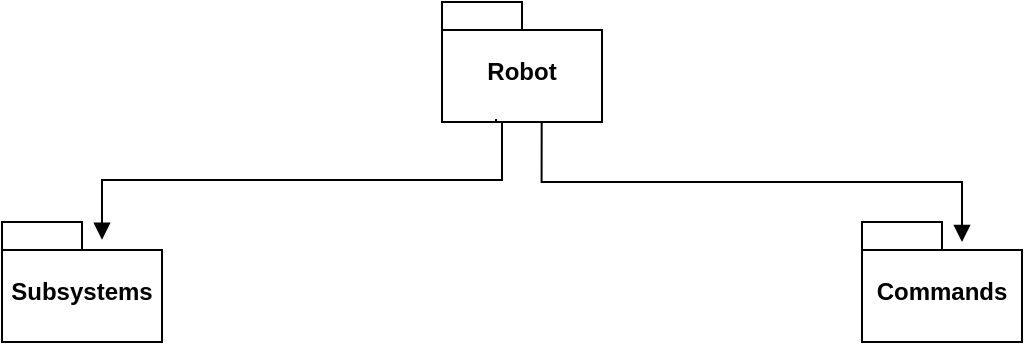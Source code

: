 <mxfile version="26.0.11">
  <diagram name="Page-1" id="x4qxqg5CchwhM-2SvNXv">
    <mxGraphModel dx="352" dy="184" grid="1" gridSize="10" guides="1" tooltips="1" connect="1" arrows="1" fold="1" page="1" pageScale="1" pageWidth="850" pageHeight="1100" math="0" shadow="0">
      <root>
        <mxCell id="0" />
        <mxCell id="1" parent="0" />
        <mxCell id="STWimZxatHsaztO55RK--3" value="Robot" style="shape=folder;fontStyle=1;spacingTop=10;tabWidth=40;tabHeight=14;tabPosition=left;html=1;whiteSpace=wrap;" vertex="1" parent="1">
          <mxGeometry x="390" y="50" width="80" height="60" as="geometry" />
        </mxCell>
        <mxCell id="STWimZxatHsaztO55RK--7" value="" style="endArrow=block;endFill=1;html=1;edgeStyle=orthogonalEdgeStyle;align=left;verticalAlign=top;rounded=0;exitX=0.623;exitY=1.002;exitDx=0;exitDy=0;exitPerimeter=0;" edge="1" parent="1" source="STWimZxatHsaztO55RK--3">
          <mxGeometry x="-1" relative="1" as="geometry">
            <mxPoint x="420" y="160" as="sourcePoint" />
            <mxPoint x="650" y="170" as="targetPoint" />
            <Array as="points">
              <mxPoint x="440" y="140" />
              <mxPoint x="650" y="140" />
              <mxPoint x="650" y="170" />
            </Array>
          </mxGeometry>
        </mxCell>
        <mxCell id="STWimZxatHsaztO55RK--9" value="" style="endArrow=block;endFill=1;html=1;edgeStyle=orthogonalEdgeStyle;align=left;verticalAlign=top;rounded=0;exitX=0.338;exitY=0.975;exitDx=0;exitDy=0;exitPerimeter=0;" edge="1" parent="1" source="STWimZxatHsaztO55RK--3">
          <mxGeometry x="-1" relative="1" as="geometry">
            <mxPoint x="311.68" y="110.0" as="sourcePoint" />
            <mxPoint x="220" y="168.92" as="targetPoint" />
            <Array as="points">
              <mxPoint x="417" y="110" />
              <mxPoint x="420" y="110" />
              <mxPoint x="420" y="139" />
              <mxPoint x="220" y="139" />
            </Array>
          </mxGeometry>
        </mxCell>
        <mxCell id="STWimZxatHsaztO55RK--10" value="Subsystems" style="shape=folder;fontStyle=1;spacingTop=10;tabWidth=40;tabHeight=14;tabPosition=left;html=1;whiteSpace=wrap;" vertex="1" parent="1">
          <mxGeometry x="170" y="160" width="80" height="60" as="geometry" />
        </mxCell>
        <mxCell id="STWimZxatHsaztO55RK--11" value="Commands" style="shape=folder;fontStyle=1;spacingTop=10;tabWidth=40;tabHeight=14;tabPosition=left;html=1;whiteSpace=wrap;" vertex="1" parent="1">
          <mxGeometry x="600" y="160" width="80" height="60" as="geometry" />
        </mxCell>
      </root>
    </mxGraphModel>
  </diagram>
</mxfile>
